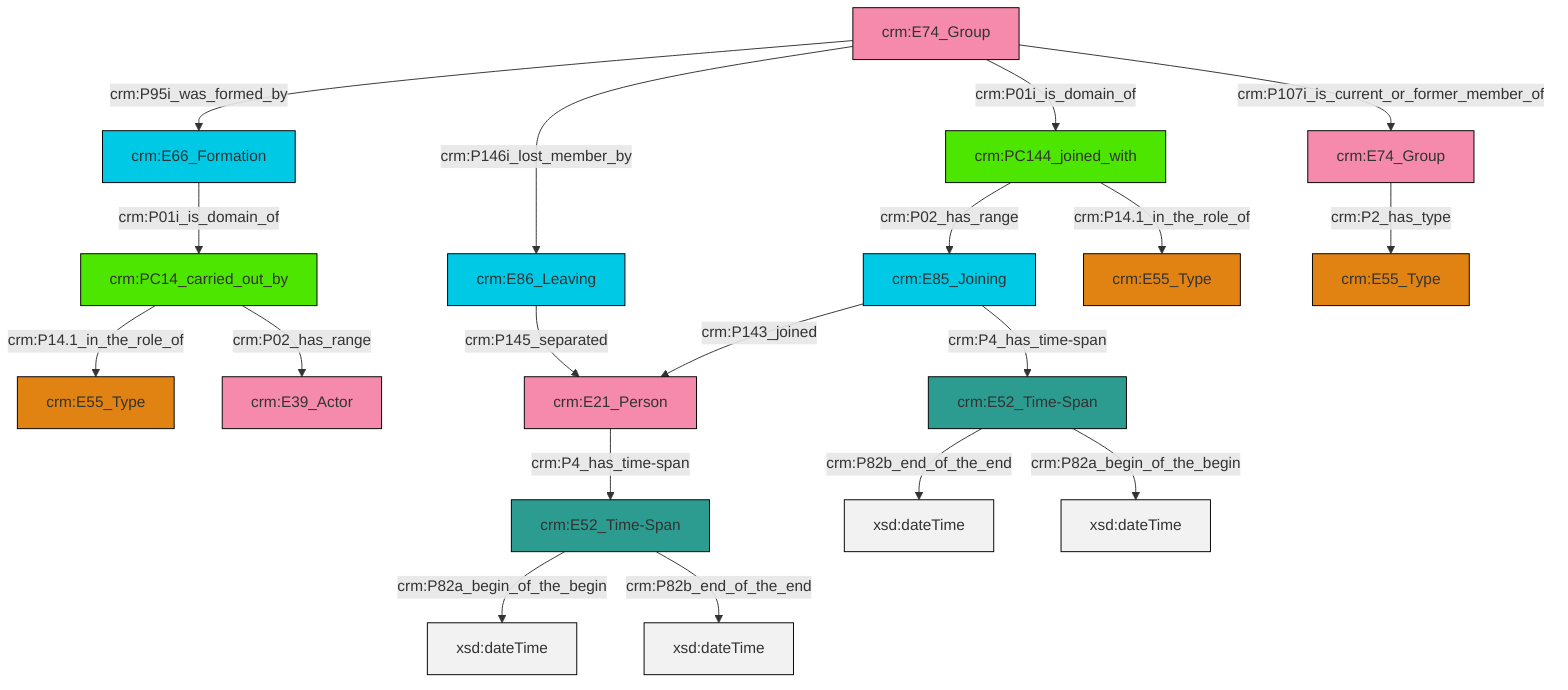 graph TD
classDef Literal fill:#f2f2f2,stroke:#000000;
classDef CRM_Entity fill:#FFFFFF,stroke:#000000;
classDef Temporal_Entity fill:#00C9E6, stroke:#000000;
classDef Type fill:#E18312, stroke:#000000;
classDef Time-Span fill:#2C9C91, stroke:#000000;
classDef Appellation fill:#FFEB7F, stroke:#000000;
classDef Place fill:#008836, stroke:#000000;
classDef Persistent_Item fill:#B266B2, stroke:#000000;
classDef Conceptual_Object fill:#FFD700, stroke:#000000;
classDef Physical_Thing fill:#D2B48C, stroke:#000000;
classDef Actor fill:#f58aad, stroke:#000000;
classDef PC_Classes fill:#4ce600, stroke:#000000;
classDef Multi fill:#cccccc,stroke:#000000;

4["crm:E21_Person"]:::Actor -->|crm:P4_has_time-span| 2["crm:E52_Time-Span"]:::Time-Span
5["crm:PC144_joined_with"]:::PC_Classes -->|crm:P02_has_range| 6["crm:E85_Joining"]:::Temporal_Entity
7["crm:E52_Time-Span"]:::Time-Span -->|crm:P82b_end_of_the_end| 8[xsd:dateTime]:::Literal
7["crm:E52_Time-Span"]:::Time-Span -->|crm:P82a_begin_of_the_begin| 14[xsd:dateTime]:::Literal
2["crm:E52_Time-Span"]:::Time-Span -->|crm:P82a_begin_of_the_begin| 15[xsd:dateTime]:::Literal
18["crm:PC14_carried_out_by"]:::PC_Classes -->|crm:P14.1_in_the_role_of| 0["crm:E55_Type"]:::Type
20["crm:E74_Group"]:::Actor -->|crm:P2_has_type| 16["crm:E55_Type"]:::Type
6["crm:E85_Joining"]:::Temporal_Entity -->|crm:P143_joined| 4["crm:E21_Person"]:::Actor
5["crm:PC144_joined_with"]:::PC_Classes -->|crm:P14.1_in_the_role_of| 9["crm:E55_Type"]:::Type
21["crm:E74_Group"]:::Actor -->|crm:P95i_was_formed_by| 22["crm:E66_Formation"]:::Temporal_Entity
6["crm:E85_Joining"]:::Temporal_Entity -->|crm:P4_has_time-span| 7["crm:E52_Time-Span"]:::Time-Span
21["crm:E74_Group"]:::Actor -->|crm:P146i_lost_member_by| 25["crm:E86_Leaving"]:::Temporal_Entity
25["crm:E86_Leaving"]:::Temporal_Entity -->|crm:P145_separated| 4["crm:E21_Person"]:::Actor
18["crm:PC14_carried_out_by"]:::PC_Classes -->|crm:P02_has_range| 28["crm:E39_Actor"]:::Actor
2["crm:E52_Time-Span"]:::Time-Span -->|crm:P82b_end_of_the_end| 30[xsd:dateTime]:::Literal
21["crm:E74_Group"]:::Actor -->|crm:P01i_is_domain_of| 5["crm:PC144_joined_with"]:::PC_Classes
21["crm:E74_Group"]:::Actor -->|crm:P107i_is_current_or_former_member_of| 20["crm:E74_Group"]:::Actor
22["crm:E66_Formation"]:::Temporal_Entity -->|crm:P01i_is_domain_of| 18["crm:PC14_carried_out_by"]:::PC_Classes